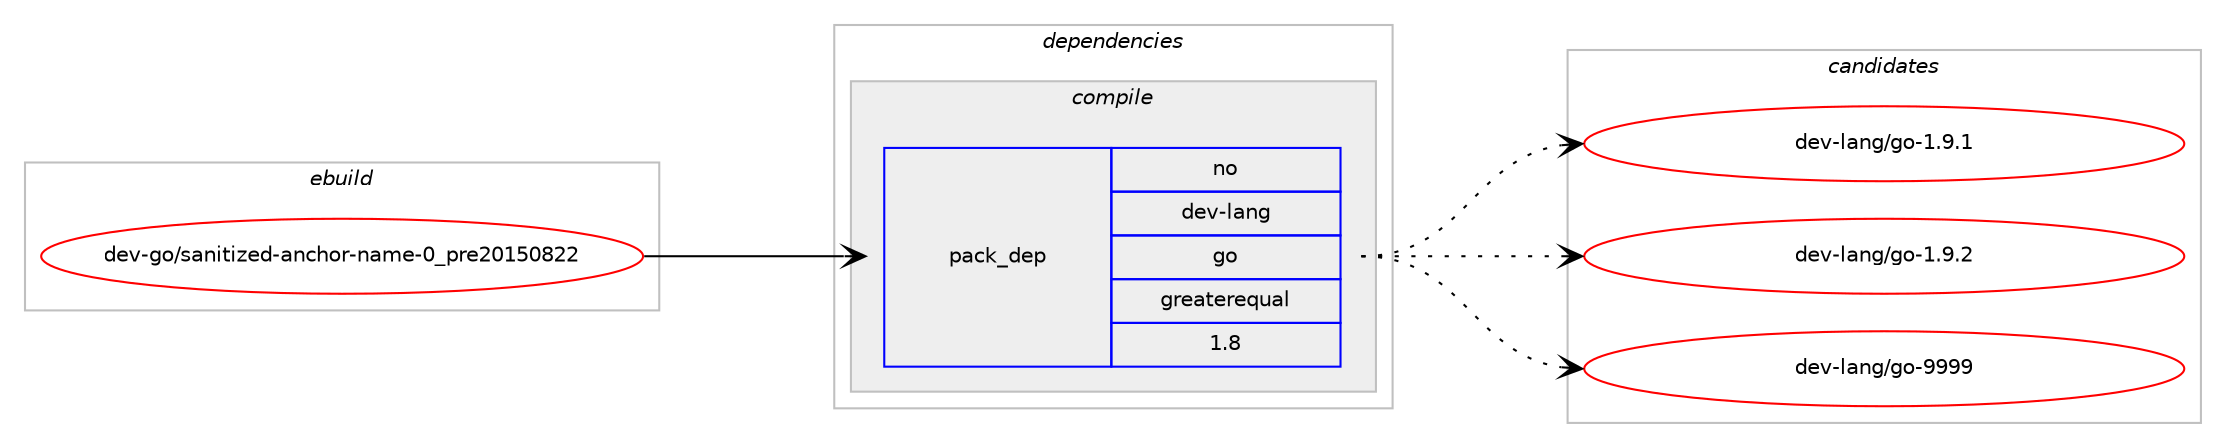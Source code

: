 digraph prolog {

# *************
# Graph options
# *************

newrank=true;
concentrate=true;
compound=true;
graph [rankdir=LR,fontname=Helvetica,fontsize=10,ranksep=1.5];#, ranksep=2.5, nodesep=0.2];
edge  [arrowhead=vee];
node  [fontname=Helvetica,fontsize=10];

# **********
# The ebuild
# **********

subgraph cluster_leftcol {
color=gray;
rank=same;
label=<<i>ebuild</i>>;
id [label="dev-go/sanitized-anchor-name-0_pre20150822", color=red, width=4, href="../dev-go/sanitized-anchor-name-0_pre20150822.svg"];
}

# ****************
# The dependencies
# ****************

subgraph cluster_midcol {
color=gray;
label=<<i>dependencies</i>>;
subgraph cluster_compile {
fillcolor="#eeeeee";
style=filled;
label=<<i>compile</i>>;
subgraph pack54150 {
dependency73561 [label=<<TABLE BORDER="0" CELLBORDER="1" CELLSPACING="0" CELLPADDING="4" WIDTH="220"><TR><TD ROWSPAN="6" CELLPADDING="30">pack_dep</TD></TR><TR><TD WIDTH="110">no</TD></TR><TR><TD>dev-lang</TD></TR><TR><TD>go</TD></TR><TR><TD>greaterequal</TD></TR><TR><TD>1.8</TD></TR></TABLE>>, shape=none, color=blue];
}
id:e -> dependency73561:w [weight=20,style="solid",arrowhead="vee"];
}
subgraph cluster_compileandrun {
fillcolor="#eeeeee";
style=filled;
label=<<i>compile and run</i>>;
}
subgraph cluster_run {
fillcolor="#eeeeee";
style=filled;
label=<<i>run</i>>;
}
}

# **************
# The candidates
# **************

subgraph cluster_choices {
rank=same;
color=gray;
label=<<i>candidates</i>>;

subgraph choice54150 {
color=black;
nodesep=1;
choice100101118451089711010347103111454946574649 [label="dev-lang/go-1.9.1", color=red, width=4,href="../dev-lang/go-1.9.1.svg"];
choice100101118451089711010347103111454946574650 [label="dev-lang/go-1.9.2", color=red, width=4,href="../dev-lang/go-1.9.2.svg"];
choice1001011184510897110103471031114557575757 [label="dev-lang/go-9999", color=red, width=4,href="../dev-lang/go-9999.svg"];
dependency73561:e -> choice100101118451089711010347103111454946574649:w [style=dotted,weight="100"];
dependency73561:e -> choice100101118451089711010347103111454946574650:w [style=dotted,weight="100"];
dependency73561:e -> choice1001011184510897110103471031114557575757:w [style=dotted,weight="100"];
}
}

}
